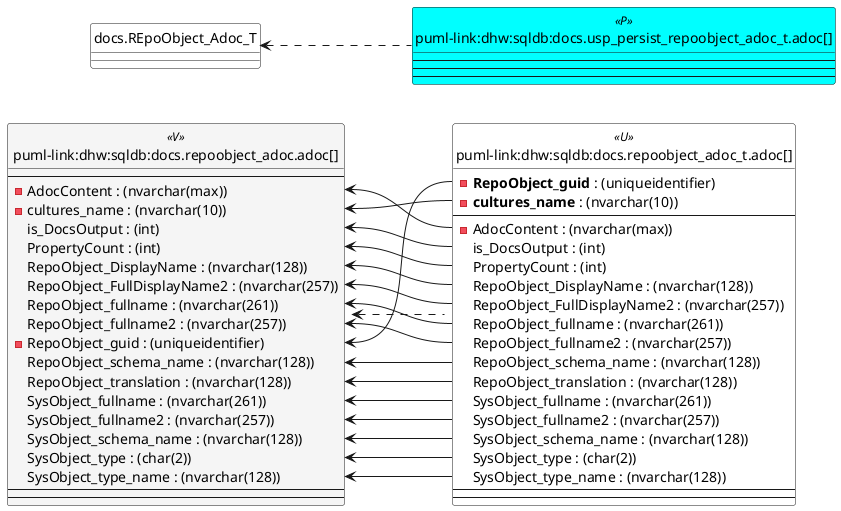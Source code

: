 @startuml
left to right direction
'top to bottom direction
hide circle
'avoide "." issues:
set namespaceSeparator none


skinparam class {
  BackgroundColor White
  BackgroundColor<<FN>> Yellow
  BackgroundColor<<FS>> Yellow
  BackgroundColor<<FT>> LightGray
  BackgroundColor<<IF>> Yellow
  BackgroundColor<<IS>> Yellow
  BackgroundColor<<P>> Aqua
  BackgroundColor<<PC>> Aqua
  BackgroundColor<<SN>> Yellow
  BackgroundColor<<SO>> SlateBlue
  BackgroundColor<<TF>> LightGray
  BackgroundColor<<TR>> Tomato
  BackgroundColor<<U>> White
  BackgroundColor<<V>> WhiteSmoke
  BackgroundColor<<X>> Aqua
  BackgroundColor<<external>> AliceBlue
}


entity "puml-link:dhw:sqldb:docs.repoobject_adoc.adoc[]" as docs.RepoObject_Adoc << V >> {
  --
  - AdocContent : (nvarchar(max))
  - cultures_name : (nvarchar(10))
  is_DocsOutput : (int)
  PropertyCount : (int)
  RepoObject_DisplayName : (nvarchar(128))
  RepoObject_FullDisplayName2 : (nvarchar(257))
  RepoObject_fullname : (nvarchar(261))
  RepoObject_fullname2 : (nvarchar(257))
  - RepoObject_guid : (uniqueidentifier)
  RepoObject_schema_name : (nvarchar(128))
  RepoObject_translation : (nvarchar(128))
  SysObject_fullname : (nvarchar(261))
  SysObject_fullname2 : (nvarchar(257))
  SysObject_schema_name : (nvarchar(128))
  SysObject_type : (char(2))
  SysObject_type_name : (nvarchar(128))
  --
  --
}

entity "puml-link:dhw:sqldb:docs.repoobject_adoc_t.adoc[]" as docs.RepoObject_Adoc_T << U >> {
  - **RepoObject_guid** : (uniqueidentifier)
  - **cultures_name** : (nvarchar(10))
  --
  - AdocContent : (nvarchar(max))
  is_DocsOutput : (int)
  PropertyCount : (int)
  RepoObject_DisplayName : (nvarchar(128))
  RepoObject_FullDisplayName2 : (nvarchar(257))
  RepoObject_fullname : (nvarchar(261))
  RepoObject_fullname2 : (nvarchar(257))
  RepoObject_schema_name : (nvarchar(128))
  RepoObject_translation : (nvarchar(128))
  SysObject_fullname : (nvarchar(261))
  SysObject_fullname2 : (nvarchar(257))
  SysObject_schema_name : (nvarchar(128))
  SysObject_type : (char(2))
  SysObject_type_name : (nvarchar(128))
  --
  --
}

entity "puml-link:dhw:sqldb:docs.usp_persist_repoobject_adoc_t.adoc[]" as docs.usp_PERSIST_RepoObject_Adoc_T << P >> {
  --
  --
  --
}

docs.RepoObject_Adoc <.. docs.RepoObject_Adoc_T
docs.REpoObject_Adoc_T <.. docs.usp_PERSIST_RepoObject_Adoc_T
"docs.RepoObject_Adoc::AdocContent" <-- "docs.RepoObject_Adoc_T::AdocContent"
"docs.RepoObject_Adoc::cultures_name" <-- "docs.RepoObject_Adoc_T::cultures_name"
"docs.RepoObject_Adoc::is_DocsOutput" <-- "docs.RepoObject_Adoc_T::is_DocsOutput"
"docs.RepoObject_Adoc::PropertyCount" <-- "docs.RepoObject_Adoc_T::PropertyCount"
"docs.RepoObject_Adoc::RepoObject_DisplayName" <-- "docs.RepoObject_Adoc_T::RepoObject_DisplayName"
"docs.RepoObject_Adoc::RepoObject_FullDisplayName2" <-- "docs.RepoObject_Adoc_T::RepoObject_FullDisplayName2"
"docs.RepoObject_Adoc::RepoObject_fullname" <-- "docs.RepoObject_Adoc_T::RepoObject_fullname"
"docs.RepoObject_Adoc::RepoObject_fullname2" <-- "docs.RepoObject_Adoc_T::RepoObject_fullname2"
"docs.RepoObject_Adoc::RepoObject_guid" <-- "docs.RepoObject_Adoc_T::RepoObject_guid"
"docs.RepoObject_Adoc::RepoObject_schema_name" <-- "docs.RepoObject_Adoc_T::RepoObject_schema_name"
"docs.RepoObject_Adoc::RepoObject_translation" <-- "docs.RepoObject_Adoc_T::RepoObject_translation"
"docs.RepoObject_Adoc::SysObject_fullname" <-- "docs.RepoObject_Adoc_T::SysObject_fullname"
"docs.RepoObject_Adoc::SysObject_fullname2" <-- "docs.RepoObject_Adoc_T::SysObject_fullname2"
"docs.RepoObject_Adoc::SysObject_schema_name" <-- "docs.RepoObject_Adoc_T::SysObject_schema_name"
"docs.RepoObject_Adoc::SysObject_type" <-- "docs.RepoObject_Adoc_T::SysObject_type"
"docs.RepoObject_Adoc::SysObject_type_name" <-- "docs.RepoObject_Adoc_T::SysObject_type_name"
@enduml

